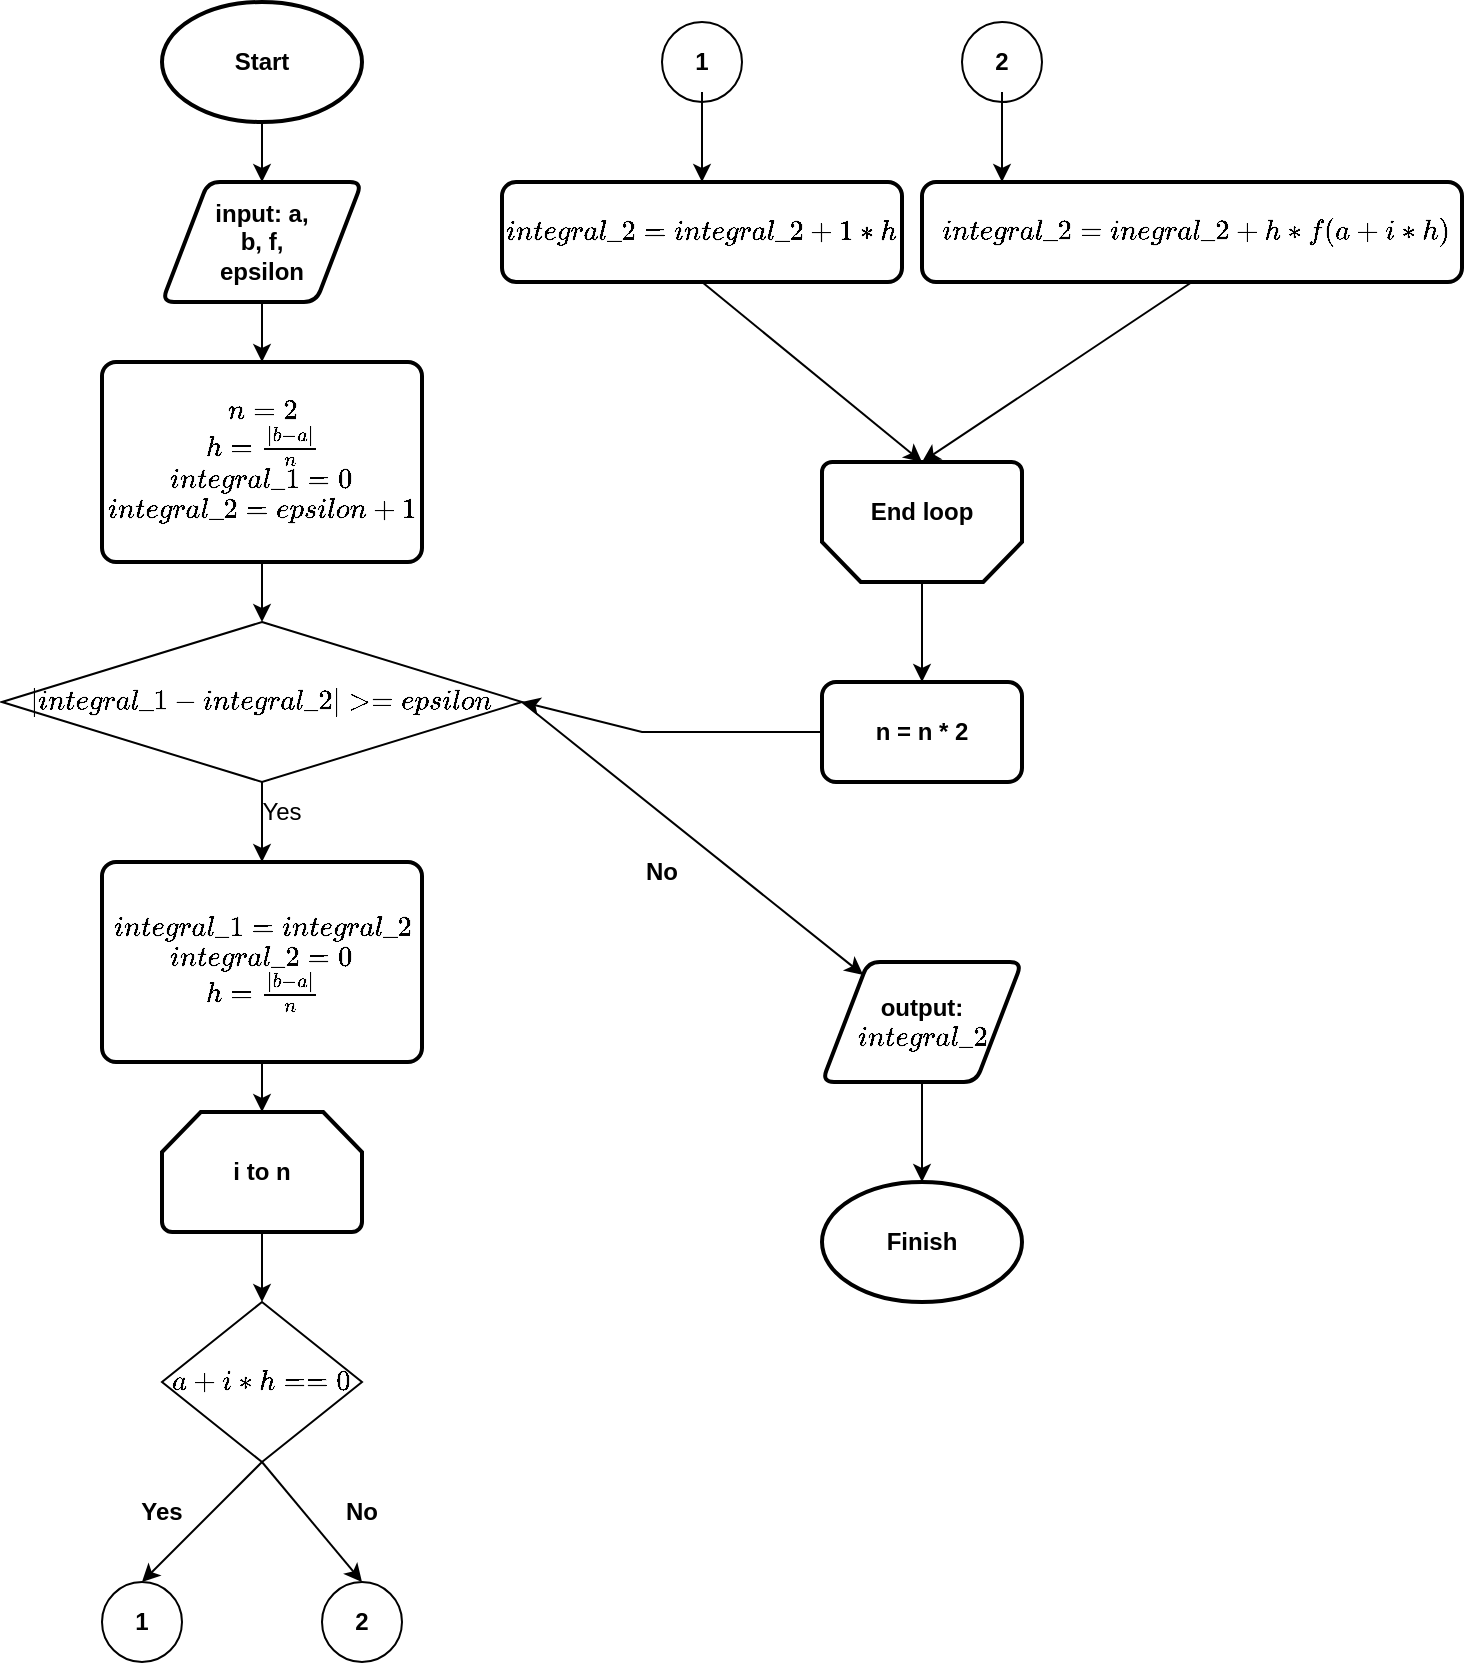 <mxfile version="24.3.0" type="device">
  <diagram id="C5RBs43oDa-KdzZeNtuy" name="Page-1">
    <mxGraphModel dx="1211" dy="885" grid="0" gridSize="10" guides="1" tooltips="1" connect="1" arrows="1" fold="1" page="1" pageScale="1" pageWidth="827" pageHeight="1169" math="1" shadow="0">
      <root>
        <mxCell id="WIyWlLk6GJQsqaUBKTNV-0" />
        <mxCell id="WIyWlLk6GJQsqaUBKTNV-1" parent="WIyWlLk6GJQsqaUBKTNV-0" />
        <mxCell id="0U2A66mKt2NTDoZGscok-0" value="" style="strokeWidth=2;html=1;shape=mxgraph.flowchart.start_1;whiteSpace=wrap;" vertex="1" parent="WIyWlLk6GJQsqaUBKTNV-1">
          <mxGeometry x="280" y="30" width="100" height="60" as="geometry" />
        </mxCell>
        <mxCell id="0U2A66mKt2NTDoZGscok-1" value="&lt;b&gt;Start&lt;/b&gt;" style="text;html=1;align=center;verticalAlign=middle;whiteSpace=wrap;rounded=0;" vertex="1" parent="WIyWlLk6GJQsqaUBKTNV-1">
          <mxGeometry x="300" y="45" width="60" height="30" as="geometry" />
        </mxCell>
        <mxCell id="0U2A66mKt2NTDoZGscok-2" value="" style="endArrow=classic;html=1;rounded=0;exitX=0.5;exitY=1;exitDx=0;exitDy=0;exitPerimeter=0;" edge="1" parent="WIyWlLk6GJQsqaUBKTNV-1" source="0U2A66mKt2NTDoZGscok-0">
          <mxGeometry width="50" height="50" relative="1" as="geometry">
            <mxPoint x="320" y="280" as="sourcePoint" />
            <mxPoint x="330" y="120" as="targetPoint" />
          </mxGeometry>
        </mxCell>
        <mxCell id="0U2A66mKt2NTDoZGscok-3" value="" style="shape=parallelogram;html=1;strokeWidth=2;perimeter=parallelogramPerimeter;whiteSpace=wrap;rounded=1;arcSize=12;size=0.23;" vertex="1" parent="WIyWlLk6GJQsqaUBKTNV-1">
          <mxGeometry x="280" y="120" width="100" height="60" as="geometry" />
        </mxCell>
        <mxCell id="0U2A66mKt2NTDoZGscok-4" value="&lt;b&gt;input: a, b, f, epsilon&lt;/b&gt;" style="text;html=1;align=center;verticalAlign=middle;whiteSpace=wrap;rounded=0;" vertex="1" parent="WIyWlLk6GJQsqaUBKTNV-1">
          <mxGeometry x="300" y="135" width="60" height="30" as="geometry" />
        </mxCell>
        <mxCell id="0U2A66mKt2NTDoZGscok-8" value="" style="endArrow=classic;html=1;rounded=0;exitX=0.5;exitY=1;exitDx=0;exitDy=0;" edge="1" parent="WIyWlLk6GJQsqaUBKTNV-1" source="0U2A66mKt2NTDoZGscok-3">
          <mxGeometry width="50" height="50" relative="1" as="geometry">
            <mxPoint x="310" y="280" as="sourcePoint" />
            <mxPoint x="330" y="210" as="targetPoint" />
          </mxGeometry>
        </mxCell>
        <mxCell id="0U2A66mKt2NTDoZGscok-9" value="" style="rounded=1;whiteSpace=wrap;html=1;absoluteArcSize=1;arcSize=14;strokeWidth=2;" vertex="1" parent="WIyWlLk6GJQsqaUBKTNV-1">
          <mxGeometry x="250" y="210" width="160" height="100" as="geometry" />
        </mxCell>
        <mxCell id="0U2A66mKt2NTDoZGscok-10" value="&lt;div&gt;&lt;div&gt;\(n = 2\)&lt;/div&gt;&lt;/div&gt;&lt;div&gt;\(h = \frac{|b - a|}{n}\)&lt;/div&gt;&lt;div&gt;\(integral\_1 = 0\)&lt;/div&gt;&lt;div&gt;\(integral\_2 = epsilon + 1\)&lt;/div&gt;" style="text;html=1;align=center;verticalAlign=middle;whiteSpace=wrap;rounded=0;" vertex="1" parent="WIyWlLk6GJQsqaUBKTNV-1">
          <mxGeometry x="300" y="244" width="60" height="30" as="geometry" />
        </mxCell>
        <mxCell id="0U2A66mKt2NTDoZGscok-11" value="" style="rhombus;whiteSpace=wrap;html=1;" vertex="1" parent="WIyWlLk6GJQsqaUBKTNV-1">
          <mxGeometry x="200" y="340" width="260" height="80" as="geometry" />
        </mxCell>
        <mxCell id="0U2A66mKt2NTDoZGscok-12" value="" style="endArrow=classic;html=1;rounded=0;exitX=0.5;exitY=1;exitDx=0;exitDy=0;entryX=0.5;entryY=0;entryDx=0;entryDy=0;" edge="1" parent="WIyWlLk6GJQsqaUBKTNV-1" source="0U2A66mKt2NTDoZGscok-9" target="0U2A66mKt2NTDoZGscok-11">
          <mxGeometry width="50" height="50" relative="1" as="geometry">
            <mxPoint x="310" y="310" as="sourcePoint" />
            <mxPoint x="360" y="260" as="targetPoint" />
          </mxGeometry>
        </mxCell>
        <mxCell id="0U2A66mKt2NTDoZGscok-13" value="\(|integral\_1 - integral\_2| &amp;gt;= epsilon\)" style="text;html=1;align=center;verticalAlign=middle;whiteSpace=wrap;rounded=0;" vertex="1" parent="WIyWlLk6GJQsqaUBKTNV-1">
          <mxGeometry x="300" y="365" width="60" height="30" as="geometry" />
        </mxCell>
        <mxCell id="0U2A66mKt2NTDoZGscok-14" value="" style="endArrow=classic;html=1;rounded=0;exitX=0.5;exitY=1;exitDx=0;exitDy=0;" edge="1" parent="WIyWlLk6GJQsqaUBKTNV-1" source="0U2A66mKt2NTDoZGscok-11">
          <mxGeometry width="50" height="50" relative="1" as="geometry">
            <mxPoint x="290" y="370" as="sourcePoint" />
            <mxPoint x="330" y="460" as="targetPoint" />
          </mxGeometry>
        </mxCell>
        <mxCell id="0U2A66mKt2NTDoZGscok-15" value="Yes" style="text;html=1;align=center;verticalAlign=middle;whiteSpace=wrap;rounded=0;" vertex="1" parent="WIyWlLk6GJQsqaUBKTNV-1">
          <mxGeometry x="310" y="420" width="60" height="30" as="geometry" />
        </mxCell>
        <mxCell id="0U2A66mKt2NTDoZGscok-16" value="" style="rounded=1;whiteSpace=wrap;html=1;absoluteArcSize=1;arcSize=14;strokeWidth=2;" vertex="1" parent="WIyWlLk6GJQsqaUBKTNV-1">
          <mxGeometry x="250" y="460" width="160" height="100" as="geometry" />
        </mxCell>
        <mxCell id="0U2A66mKt2NTDoZGscok-17" value="\(integral\_1 = integral\_2\)&lt;div&gt;\(integral\_2 = 0\)&lt;/div&gt;&lt;div&gt;\(h = \frac{|b - a|}{n}\)&lt;/div&gt;" style="text;html=1;align=center;verticalAlign=middle;whiteSpace=wrap;rounded=0;" vertex="1" parent="WIyWlLk6GJQsqaUBKTNV-1">
          <mxGeometry x="300" y="495" width="60" height="30" as="geometry" />
        </mxCell>
        <mxCell id="0U2A66mKt2NTDoZGscok-18" value="" style="strokeWidth=2;html=1;shape=mxgraph.flowchart.loop_limit;whiteSpace=wrap;" vertex="1" parent="WIyWlLk6GJQsqaUBKTNV-1">
          <mxGeometry x="280" y="585" width="100" height="60" as="geometry" />
        </mxCell>
        <mxCell id="0U2A66mKt2NTDoZGscok-19" value="" style="endArrow=classic;html=1;rounded=0;exitX=0.5;exitY=1;exitDx=0;exitDy=0;entryX=0.5;entryY=0;entryDx=0;entryDy=0;entryPerimeter=0;" edge="1" parent="WIyWlLk6GJQsqaUBKTNV-1" source="0U2A66mKt2NTDoZGscok-16" target="0U2A66mKt2NTDoZGscok-18">
          <mxGeometry width="50" height="50" relative="1" as="geometry">
            <mxPoint x="290" y="520" as="sourcePoint" />
            <mxPoint x="340" y="470" as="targetPoint" />
          </mxGeometry>
        </mxCell>
        <mxCell id="0U2A66mKt2NTDoZGscok-20" value="&lt;b&gt;i to n&lt;/b&gt;" style="text;html=1;align=center;verticalAlign=middle;whiteSpace=wrap;rounded=0;" vertex="1" parent="WIyWlLk6GJQsqaUBKTNV-1">
          <mxGeometry x="300" y="600" width="60" height="30" as="geometry" />
        </mxCell>
        <mxCell id="0U2A66mKt2NTDoZGscok-21" value="" style="endArrow=classic;html=1;rounded=0;exitX=0.5;exitY=1;exitDx=0;exitDy=0;exitPerimeter=0;" edge="1" parent="WIyWlLk6GJQsqaUBKTNV-1" source="0U2A66mKt2NTDoZGscok-18">
          <mxGeometry width="50" height="50" relative="1" as="geometry">
            <mxPoint x="290" y="680" as="sourcePoint" />
            <mxPoint x="330" y="680" as="targetPoint" />
          </mxGeometry>
        </mxCell>
        <mxCell id="0U2A66mKt2NTDoZGscok-22" value="" style="rhombus;whiteSpace=wrap;html=1;" vertex="1" parent="WIyWlLk6GJQsqaUBKTNV-1">
          <mxGeometry x="280" y="680" width="100" height="80" as="geometry" />
        </mxCell>
        <mxCell id="0U2A66mKt2NTDoZGscok-23" value="\(a + i * h == 0\)" style="text;html=1;align=center;verticalAlign=middle;whiteSpace=wrap;rounded=0;" vertex="1" parent="WIyWlLk6GJQsqaUBKTNV-1">
          <mxGeometry x="300" y="705" width="60" height="30" as="geometry" />
        </mxCell>
        <mxCell id="0U2A66mKt2NTDoZGscok-26" value="" style="endArrow=classic;html=1;rounded=0;exitX=0.5;exitY=1;exitDx=0;exitDy=0;" edge="1" parent="WIyWlLk6GJQsqaUBKTNV-1" source="0U2A66mKt2NTDoZGscok-22">
          <mxGeometry width="50" height="50" relative="1" as="geometry">
            <mxPoint x="310" y="770" as="sourcePoint" />
            <mxPoint x="270" y="820" as="targetPoint" />
          </mxGeometry>
        </mxCell>
        <mxCell id="0U2A66mKt2NTDoZGscok-33" value="" style="ellipse;whiteSpace=wrap;html=1;aspect=fixed;" vertex="1" parent="WIyWlLk6GJQsqaUBKTNV-1">
          <mxGeometry x="250" y="820" width="40" height="40" as="geometry" />
        </mxCell>
        <mxCell id="0U2A66mKt2NTDoZGscok-34" value="&lt;b&gt;1&lt;/b&gt;" style="text;html=1;align=center;verticalAlign=middle;whiteSpace=wrap;rounded=0;" vertex="1" parent="WIyWlLk6GJQsqaUBKTNV-1">
          <mxGeometry x="240" y="825" width="60" height="30" as="geometry" />
        </mxCell>
        <mxCell id="0U2A66mKt2NTDoZGscok-35" value="" style="ellipse;whiteSpace=wrap;html=1;aspect=fixed;" vertex="1" parent="WIyWlLk6GJQsqaUBKTNV-1">
          <mxGeometry x="360" y="820" width="40" height="40" as="geometry" />
        </mxCell>
        <mxCell id="0U2A66mKt2NTDoZGscok-36" value="&lt;b&gt;2&lt;/b&gt;" style="text;html=1;align=center;verticalAlign=middle;whiteSpace=wrap;rounded=0;" vertex="1" parent="WIyWlLk6GJQsqaUBKTNV-1">
          <mxGeometry x="350" y="825" width="60" height="30" as="geometry" />
        </mxCell>
        <mxCell id="0U2A66mKt2NTDoZGscok-37" value="" style="endArrow=classic;html=1;rounded=0;exitX=0.5;exitY=1;exitDx=0;exitDy=0;" edge="1" parent="WIyWlLk6GJQsqaUBKTNV-1" source="0U2A66mKt2NTDoZGscok-22">
          <mxGeometry width="50" height="50" relative="1" as="geometry">
            <mxPoint x="290" y="670" as="sourcePoint" />
            <mxPoint x="380" y="820" as="targetPoint" />
          </mxGeometry>
        </mxCell>
        <mxCell id="0U2A66mKt2NTDoZGscok-38" value="" style="ellipse;whiteSpace=wrap;html=1;aspect=fixed;" vertex="1" parent="WIyWlLk6GJQsqaUBKTNV-1">
          <mxGeometry x="530" y="40" width="40" height="40" as="geometry" />
        </mxCell>
        <mxCell id="0U2A66mKt2NTDoZGscok-39" value="&lt;b&gt;1&lt;/b&gt;" style="text;html=1;align=center;verticalAlign=middle;whiteSpace=wrap;rounded=0;" vertex="1" parent="WIyWlLk6GJQsqaUBKTNV-1">
          <mxGeometry x="520" y="45" width="60" height="30" as="geometry" />
        </mxCell>
        <mxCell id="0U2A66mKt2NTDoZGscok-40" value="" style="ellipse;whiteSpace=wrap;html=1;aspect=fixed;" vertex="1" parent="WIyWlLk6GJQsqaUBKTNV-1">
          <mxGeometry x="680" y="40" width="40" height="40" as="geometry" />
        </mxCell>
        <mxCell id="0U2A66mKt2NTDoZGscok-41" value="&lt;b&gt;2&lt;/b&gt;" style="text;html=1;align=center;verticalAlign=middle;whiteSpace=wrap;rounded=0;" vertex="1" parent="WIyWlLk6GJQsqaUBKTNV-1">
          <mxGeometry x="670" y="45" width="60" height="30" as="geometry" />
        </mxCell>
        <mxCell id="0U2A66mKt2NTDoZGscok-42" value="&lt;b&gt;Yes&lt;/b&gt;" style="text;html=1;align=center;verticalAlign=middle;whiteSpace=wrap;rounded=0;" vertex="1" parent="WIyWlLk6GJQsqaUBKTNV-1">
          <mxGeometry x="250" y="770" width="60" height="30" as="geometry" />
        </mxCell>
        <mxCell id="0U2A66mKt2NTDoZGscok-43" value="&lt;b&gt;No&lt;/b&gt;" style="text;html=1;align=center;verticalAlign=middle;whiteSpace=wrap;rounded=0;" vertex="1" parent="WIyWlLk6GJQsqaUBKTNV-1">
          <mxGeometry x="350" y="770" width="60" height="30" as="geometry" />
        </mxCell>
        <mxCell id="0U2A66mKt2NTDoZGscok-44" value="" style="endArrow=classic;html=1;rounded=0;exitX=0.5;exitY=1;exitDx=0;exitDy=0;" edge="1" parent="WIyWlLk6GJQsqaUBKTNV-1" source="0U2A66mKt2NTDoZGscok-39">
          <mxGeometry width="50" height="50" relative="1" as="geometry">
            <mxPoint x="570" y="160" as="sourcePoint" />
            <mxPoint x="550" y="120" as="targetPoint" />
          </mxGeometry>
        </mxCell>
        <mxCell id="0U2A66mKt2NTDoZGscok-45" value="" style="endArrow=classic;html=1;rounded=0;exitX=0.5;exitY=1;exitDx=0;exitDy=0;" edge="1" parent="WIyWlLk6GJQsqaUBKTNV-1" source="0U2A66mKt2NTDoZGscok-41">
          <mxGeometry width="50" height="50" relative="1" as="geometry">
            <mxPoint x="570" y="160" as="sourcePoint" />
            <mxPoint x="700" y="120" as="targetPoint" />
          </mxGeometry>
        </mxCell>
        <mxCell id="0U2A66mKt2NTDoZGscok-46" value="" style="rounded=1;whiteSpace=wrap;html=1;absoluteArcSize=1;arcSize=14;strokeWidth=2;" vertex="1" parent="WIyWlLk6GJQsqaUBKTNV-1">
          <mxGeometry x="450" y="120" width="200" height="50" as="geometry" />
        </mxCell>
        <mxCell id="0U2A66mKt2NTDoZGscok-47" value="" style="rounded=1;whiteSpace=wrap;html=1;absoluteArcSize=1;arcSize=14;strokeWidth=2;" vertex="1" parent="WIyWlLk6GJQsqaUBKTNV-1">
          <mxGeometry x="660" y="120" width="270" height="50" as="geometry" />
        </mxCell>
        <mxCell id="0U2A66mKt2NTDoZGscok-48" value="\(integral\_2&amp;nbsp; = integral\_2 +&amp;nbsp; &amp;nbsp;1 * h\)" style="text;html=1;align=center;verticalAlign=middle;whiteSpace=wrap;rounded=0;" vertex="1" parent="WIyWlLk6GJQsqaUBKTNV-1">
          <mxGeometry x="520" y="130" width="60" height="30" as="geometry" />
        </mxCell>
        <mxCell id="0U2A66mKt2NTDoZGscok-49" value="\(integral\_2 = inegral\_2 + h * f(a + i * h)\)" style="text;html=1;align=center;verticalAlign=middle;whiteSpace=wrap;rounded=0;" vertex="1" parent="WIyWlLk6GJQsqaUBKTNV-1">
          <mxGeometry x="767" y="130" width="60" height="30" as="geometry" />
        </mxCell>
        <mxCell id="0U2A66mKt2NTDoZGscok-50" value="" style="strokeWidth=2;html=1;shape=mxgraph.flowchart.loop_limit;whiteSpace=wrap;direction=west;" vertex="1" parent="WIyWlLk6GJQsqaUBKTNV-1">
          <mxGeometry x="610" y="260" width="100" height="60" as="geometry" />
        </mxCell>
        <mxCell id="0U2A66mKt2NTDoZGscok-51" value="" style="endArrow=classic;html=1;rounded=0;exitX=0.5;exitY=1;exitDx=0;exitDy=0;entryX=0.5;entryY=1;entryDx=0;entryDy=0;entryPerimeter=0;" edge="1" parent="WIyWlLk6GJQsqaUBKTNV-1" source="0U2A66mKt2NTDoZGscok-46" target="0U2A66mKt2NTDoZGscok-50">
          <mxGeometry width="50" height="50" relative="1" as="geometry">
            <mxPoint x="590" y="270" as="sourcePoint" />
            <mxPoint x="640" y="220" as="targetPoint" />
          </mxGeometry>
        </mxCell>
        <mxCell id="0U2A66mKt2NTDoZGscok-52" value="" style="endArrow=classic;html=1;rounded=0;exitX=0.5;exitY=1;exitDx=0;exitDy=0;entryX=0.5;entryY=1;entryDx=0;entryDy=0;entryPerimeter=0;" edge="1" parent="WIyWlLk6GJQsqaUBKTNV-1" source="0U2A66mKt2NTDoZGscok-47" target="0U2A66mKt2NTDoZGscok-50">
          <mxGeometry width="50" height="50" relative="1" as="geometry">
            <mxPoint x="590" y="270" as="sourcePoint" />
            <mxPoint x="640" y="220" as="targetPoint" />
          </mxGeometry>
        </mxCell>
        <mxCell id="0U2A66mKt2NTDoZGscok-54" value="&lt;b&gt;End loop&lt;/b&gt;" style="text;html=1;align=center;verticalAlign=middle;whiteSpace=wrap;rounded=0;" vertex="1" parent="WIyWlLk6GJQsqaUBKTNV-1">
          <mxGeometry x="630" y="270" width="60" height="30" as="geometry" />
        </mxCell>
        <mxCell id="0U2A66mKt2NTDoZGscok-55" value="" style="endArrow=classic;html=1;rounded=0;exitX=0.5;exitY=0;exitDx=0;exitDy=0;exitPerimeter=0;" edge="1" parent="WIyWlLk6GJQsqaUBKTNV-1" source="0U2A66mKt2NTDoZGscok-50">
          <mxGeometry width="50" height="50" relative="1" as="geometry">
            <mxPoint x="530" y="480" as="sourcePoint" />
            <mxPoint x="660" y="370" as="targetPoint" />
          </mxGeometry>
        </mxCell>
        <mxCell id="0U2A66mKt2NTDoZGscok-56" value="" style="rounded=1;whiteSpace=wrap;html=1;absoluteArcSize=1;arcSize=14;strokeWidth=2;" vertex="1" parent="WIyWlLk6GJQsqaUBKTNV-1">
          <mxGeometry x="610" y="370" width="100" height="50" as="geometry" />
        </mxCell>
        <mxCell id="0U2A66mKt2NTDoZGscok-57" value="&lt;b&gt;n = n * 2&lt;/b&gt;" style="text;html=1;align=center;verticalAlign=middle;whiteSpace=wrap;rounded=0;" vertex="1" parent="WIyWlLk6GJQsqaUBKTNV-1">
          <mxGeometry x="630" y="380" width="60" height="30" as="geometry" />
        </mxCell>
        <mxCell id="0U2A66mKt2NTDoZGscok-58" value="" style="endArrow=classic;html=1;rounded=0;exitX=0;exitY=0.5;exitDx=0;exitDy=0;entryX=1;entryY=0.5;entryDx=0;entryDy=0;" edge="1" parent="WIyWlLk6GJQsqaUBKTNV-1" source="0U2A66mKt2NTDoZGscok-56" target="0U2A66mKt2NTDoZGscok-11">
          <mxGeometry width="50" height="50" relative="1" as="geometry">
            <mxPoint x="510" y="510" as="sourcePoint" />
            <mxPoint x="560" y="460" as="targetPoint" />
            <Array as="points">
              <mxPoint x="520" y="395" />
            </Array>
          </mxGeometry>
        </mxCell>
        <mxCell id="0U2A66mKt2NTDoZGscok-59" value="" style="endArrow=classic;html=1;rounded=0;exitX=1;exitY=0.5;exitDx=0;exitDy=0;" edge="1" parent="WIyWlLk6GJQsqaUBKTNV-1" source="0U2A66mKt2NTDoZGscok-11" target="0U2A66mKt2NTDoZGscok-60">
          <mxGeometry width="50" height="50" relative="1" as="geometry">
            <mxPoint x="510" y="510" as="sourcePoint" />
            <mxPoint x="620" y="550" as="targetPoint" />
          </mxGeometry>
        </mxCell>
        <mxCell id="0U2A66mKt2NTDoZGscok-60" value="" style="shape=parallelogram;html=1;strokeWidth=2;perimeter=parallelogramPerimeter;whiteSpace=wrap;rounded=1;arcSize=12;size=0.23;" vertex="1" parent="WIyWlLk6GJQsqaUBKTNV-1">
          <mxGeometry x="610" y="510" width="100" height="60" as="geometry" />
        </mxCell>
        <mxCell id="0U2A66mKt2NTDoZGscok-61" value="&lt;b&gt;output: \(integral\_2\)&lt;/b&gt;" style="text;html=1;align=center;verticalAlign=middle;whiteSpace=wrap;rounded=0;" vertex="1" parent="WIyWlLk6GJQsqaUBKTNV-1">
          <mxGeometry x="630" y="525" width="60" height="30" as="geometry" />
        </mxCell>
        <mxCell id="0U2A66mKt2NTDoZGscok-62" value="&lt;b&gt;No&lt;/b&gt;" style="text;html=1;align=center;verticalAlign=middle;whiteSpace=wrap;rounded=0;" vertex="1" parent="WIyWlLk6GJQsqaUBKTNV-1">
          <mxGeometry x="500" y="450" width="60" height="30" as="geometry" />
        </mxCell>
        <mxCell id="0U2A66mKt2NTDoZGscok-64" value="" style="endArrow=classic;html=1;rounded=0;exitX=0.5;exitY=1;exitDx=0;exitDy=0;" edge="1" parent="WIyWlLk6GJQsqaUBKTNV-1" source="0U2A66mKt2NTDoZGscok-60" target="0U2A66mKt2NTDoZGscok-65">
          <mxGeometry width="50" height="50" relative="1" as="geometry">
            <mxPoint x="510" y="510" as="sourcePoint" />
            <mxPoint x="660" y="620" as="targetPoint" />
          </mxGeometry>
        </mxCell>
        <mxCell id="0U2A66mKt2NTDoZGscok-65" value="" style="strokeWidth=2;html=1;shape=mxgraph.flowchart.start_1;whiteSpace=wrap;" vertex="1" parent="WIyWlLk6GJQsqaUBKTNV-1">
          <mxGeometry x="610" y="620" width="100" height="60" as="geometry" />
        </mxCell>
        <mxCell id="0U2A66mKt2NTDoZGscok-66" value="&lt;b&gt;Finish&lt;/b&gt;" style="text;html=1;align=center;verticalAlign=middle;whiteSpace=wrap;rounded=0;" vertex="1" parent="WIyWlLk6GJQsqaUBKTNV-1">
          <mxGeometry x="630" y="635" width="60" height="30" as="geometry" />
        </mxCell>
      </root>
    </mxGraphModel>
  </diagram>
</mxfile>
